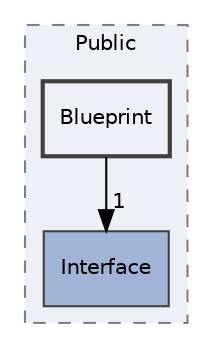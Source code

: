 digraph "Source/GKAbility/Public/Blueprint"
{
 // LATEX_PDF_SIZE
  edge [fontname="Helvetica",fontsize="10",labelfontname="Helvetica",labelfontsize="10"];
  node [fontname="Helvetica",fontsize="10",shape=record];
  compound=true
  subgraph clusterdir_9b2858cc452508f4e514ff18cb2eb58e {
    graph [ bgcolor="#edf0f7", pencolor="grey50", style="filled,dashed,", label="Public", fontname="Helvetica", fontsize="10", URL="dir_9b2858cc452508f4e514ff18cb2eb58e.html"]
  dir_536d185efcfd12af1b53bc09e993a4d2 [shape=box, label="Interface", style="filled,", fillcolor="#a2b4d6", color="grey25", URL="dir_536d185efcfd12af1b53bc09e993a4d2.html"];
  dir_cfc62b4f6962b1da6913a077b2b19c91 [shape=box, label="Blueprint", style="filled,bold,", fillcolor="#edf0f7", color="grey25", URL="dir_cfc62b4f6962b1da6913a077b2b19c91.html"];
  }
  dir_cfc62b4f6962b1da6913a077b2b19c91->dir_536d185efcfd12af1b53bc09e993a4d2 [headlabel="1", labeldistance=1.5 headhref="dir_000003_000014.html"];
}
